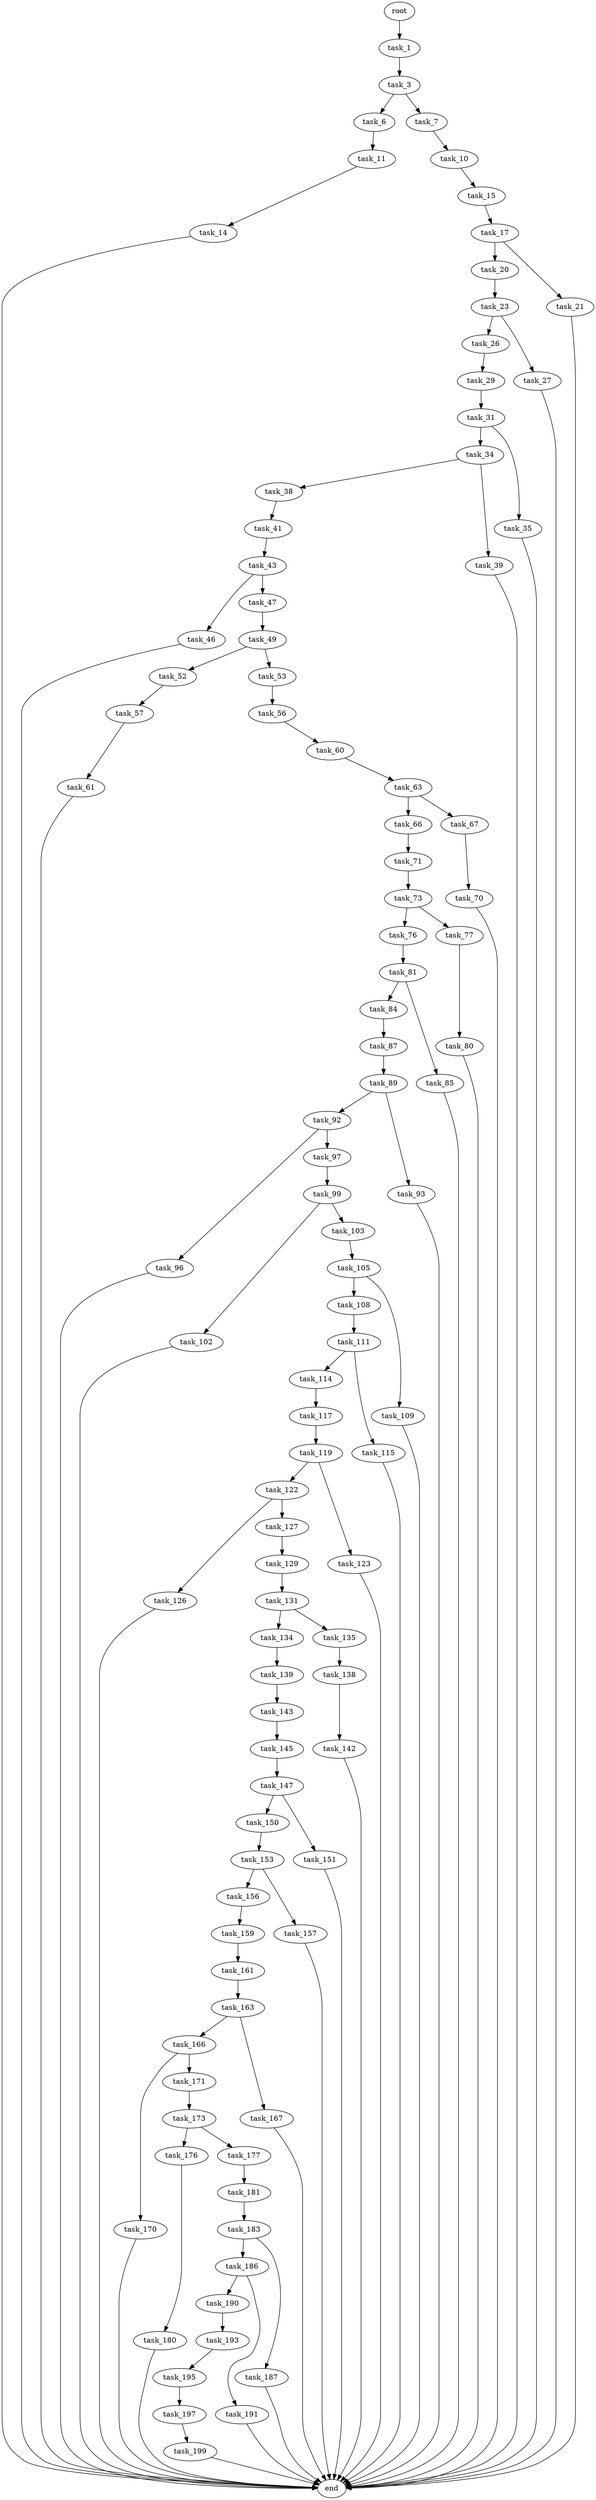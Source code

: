 digraph G {
  root [size="0.000000"];
  task_1 [size="68719476736.000000"];
  task_3 [size="184889062122.000000"];
  task_6 [size="4556836796.000000"];
  task_7 [size="101574448981.000000"];
  task_11 [size="4535214420.000000"];
  task_10 [size="42128706961.000000"];
  task_15 [size="12986952145.000000"];
  task_14 [size="13047272928.000000"];
  end [size="0.000000"];
  task_17 [size="40259498101.000000"];
  task_20 [size="368293445632.000000"];
  task_21 [size="2851147088.000000"];
  task_23 [size="21236862532.000000"];
  task_26 [size="4537294481.000000"];
  task_27 [size="1395790110.000000"];
  task_29 [size="1022622631405.000000"];
  task_31 [size="549755813888.000000"];
  task_34 [size="1073741824000.000000"];
  task_35 [size="843045234308.000000"];
  task_38 [size="2537959365.000000"];
  task_39 [size="368293445632.000000"];
  task_41 [size="549755813888.000000"];
  task_43 [size="4557951516.000000"];
  task_46 [size="134217728000.000000"];
  task_47 [size="782757789696.000000"];
  task_49 [size="549755813888.000000"];
  task_52 [size="16177621985.000000"];
  task_53 [size="1313670990.000000"];
  task_57 [size="31304264468.000000"];
  task_56 [size="12081840319.000000"];
  task_60 [size="134217728000.000000"];
  task_61 [size="134217728000.000000"];
  task_63 [size="164272790136.000000"];
  task_66 [size="12267927093.000000"];
  task_67 [size="8746207625.000000"];
  task_71 [size="5891219408.000000"];
  task_70 [size="226280398798.000000"];
  task_73 [size="1073741824000.000000"];
  task_76 [size="492081130295.000000"];
  task_77 [size="231928233984.000000"];
  task_81 [size="782757789696.000000"];
  task_80 [size="368293445632.000000"];
  task_84 [size="19512463072.000000"];
  task_85 [size="49180800420.000000"];
  task_87 [size="2578491762.000000"];
  task_89 [size="28752739138.000000"];
  task_92 [size="549755813888.000000"];
  task_93 [size="782757789696.000000"];
  task_96 [size="134217728000.000000"];
  task_97 [size="28991029248.000000"];
  task_99 [size="8923584476.000000"];
  task_102 [size="231928233984.000000"];
  task_103 [size="4246974497.000000"];
  task_105 [size="10944485045.000000"];
  task_108 [size="11261200542.000000"];
  task_109 [size="22470719975.000000"];
  task_111 [size="1073741824000.000000"];
  task_114 [size="549755813888.000000"];
  task_115 [size="134217728000.000000"];
  task_117 [size="877215065154.000000"];
  task_119 [size="34447330081.000000"];
  task_122 [size="18150473992.000000"];
  task_123 [size="549755813888.000000"];
  task_126 [size="219414804857.000000"];
  task_127 [size="110199565538.000000"];
  task_129 [size="368293445632.000000"];
  task_131 [size="9622777534.000000"];
  task_134 [size="2919108000.000000"];
  task_135 [size="68719476736.000000"];
  task_139 [size="231928233984.000000"];
  task_138 [size="68719476736.000000"];
  task_142 [size="68719476736.000000"];
  task_143 [size="65884734660.000000"];
  task_145 [size="35039817747.000000"];
  task_147 [size="486316283911.000000"];
  task_150 [size="50065463750.000000"];
  task_151 [size="1073741824000.000000"];
  task_153 [size="28991029248.000000"];
  task_156 [size="395041525188.000000"];
  task_157 [size="263870088768.000000"];
  task_159 [size="158705153820.000000"];
  task_161 [size="470075663795.000000"];
  task_163 [size="2699977079.000000"];
  task_166 [size="68719476736.000000"];
  task_167 [size="3902577370.000000"];
  task_170 [size="112769980509.000000"];
  task_171 [size="481502711317.000000"];
  task_173 [size="34453404875.000000"];
  task_176 [size="468419651466.000000"];
  task_177 [size="54834662757.000000"];
  task_180 [size="10565899180.000000"];
  task_181 [size="28991029248.000000"];
  task_183 [size="997394790830.000000"];
  task_186 [size="18135365410.000000"];
  task_187 [size="633523386964.000000"];
  task_190 [size="68719476736.000000"];
  task_191 [size="24376255467.000000"];
  task_193 [size="549755813888.000000"];
  task_195 [size="32439055578.000000"];
  task_197 [size="368293445632.000000"];
  task_199 [size="8107229082.000000"];

  root -> task_1 [size="1.000000"];
  task_1 -> task_3 [size="134217728.000000"];
  task_3 -> task_6 [size="411041792.000000"];
  task_3 -> task_7 [size="411041792.000000"];
  task_6 -> task_11 [size="75497472.000000"];
  task_7 -> task_10 [size="209715200.000000"];
  task_11 -> task_14 [size="75497472.000000"];
  task_10 -> task_15 [size="679477248.000000"];
  task_15 -> task_17 [size="301989888.000000"];
  task_14 -> end [size="1.000000"];
  task_17 -> task_20 [size="679477248.000000"];
  task_17 -> task_21 [size="679477248.000000"];
  task_20 -> task_23 [size="411041792.000000"];
  task_21 -> end [size="1.000000"];
  task_23 -> task_26 [size="536870912.000000"];
  task_23 -> task_27 [size="536870912.000000"];
  task_26 -> task_29 [size="75497472.000000"];
  task_27 -> end [size="1.000000"];
  task_29 -> task_31 [size="838860800.000000"];
  task_31 -> task_34 [size="536870912.000000"];
  task_31 -> task_35 [size="536870912.000000"];
  task_34 -> task_38 [size="838860800.000000"];
  task_34 -> task_39 [size="838860800.000000"];
  task_35 -> end [size="1.000000"];
  task_38 -> task_41 [size="301989888.000000"];
  task_39 -> end [size="1.000000"];
  task_41 -> task_43 [size="536870912.000000"];
  task_43 -> task_46 [size="75497472.000000"];
  task_43 -> task_47 [size="75497472.000000"];
  task_46 -> end [size="1.000000"];
  task_47 -> task_49 [size="679477248.000000"];
  task_49 -> task_52 [size="536870912.000000"];
  task_49 -> task_53 [size="536870912.000000"];
  task_52 -> task_57 [size="33554432.000000"];
  task_53 -> task_56 [size="75497472.000000"];
  task_57 -> task_61 [size="679477248.000000"];
  task_56 -> task_60 [size="301989888.000000"];
  task_60 -> task_63 [size="209715200.000000"];
  task_61 -> end [size="1.000000"];
  task_63 -> task_66 [size="301989888.000000"];
  task_63 -> task_67 [size="301989888.000000"];
  task_66 -> task_71 [size="411041792.000000"];
  task_67 -> task_70 [size="838860800.000000"];
  task_71 -> task_73 [size="134217728.000000"];
  task_70 -> end [size="1.000000"];
  task_73 -> task_76 [size="838860800.000000"];
  task_73 -> task_77 [size="838860800.000000"];
  task_76 -> task_81 [size="411041792.000000"];
  task_77 -> task_80 [size="301989888.000000"];
  task_81 -> task_84 [size="679477248.000000"];
  task_81 -> task_85 [size="679477248.000000"];
  task_80 -> end [size="1.000000"];
  task_84 -> task_87 [size="33554432.000000"];
  task_85 -> end [size="1.000000"];
  task_87 -> task_89 [size="75497472.000000"];
  task_89 -> task_92 [size="536870912.000000"];
  task_89 -> task_93 [size="536870912.000000"];
  task_92 -> task_96 [size="536870912.000000"];
  task_92 -> task_97 [size="536870912.000000"];
  task_93 -> end [size="1.000000"];
  task_96 -> end [size="1.000000"];
  task_97 -> task_99 [size="75497472.000000"];
  task_99 -> task_102 [size="209715200.000000"];
  task_99 -> task_103 [size="209715200.000000"];
  task_102 -> end [size="1.000000"];
  task_103 -> task_105 [size="209715200.000000"];
  task_105 -> task_108 [size="209715200.000000"];
  task_105 -> task_109 [size="209715200.000000"];
  task_108 -> task_111 [size="209715200.000000"];
  task_109 -> end [size="1.000000"];
  task_111 -> task_114 [size="838860800.000000"];
  task_111 -> task_115 [size="838860800.000000"];
  task_114 -> task_117 [size="536870912.000000"];
  task_115 -> end [size="1.000000"];
  task_117 -> task_119 [size="838860800.000000"];
  task_119 -> task_122 [size="75497472.000000"];
  task_119 -> task_123 [size="75497472.000000"];
  task_122 -> task_126 [size="301989888.000000"];
  task_122 -> task_127 [size="301989888.000000"];
  task_123 -> end [size="1.000000"];
  task_126 -> end [size="1.000000"];
  task_127 -> task_129 [size="301989888.000000"];
  task_129 -> task_131 [size="411041792.000000"];
  task_131 -> task_134 [size="301989888.000000"];
  task_131 -> task_135 [size="301989888.000000"];
  task_134 -> task_139 [size="134217728.000000"];
  task_135 -> task_138 [size="134217728.000000"];
  task_139 -> task_143 [size="301989888.000000"];
  task_138 -> task_142 [size="134217728.000000"];
  task_142 -> end [size="1.000000"];
  task_143 -> task_145 [size="134217728.000000"];
  task_145 -> task_147 [size="75497472.000000"];
  task_147 -> task_150 [size="679477248.000000"];
  task_147 -> task_151 [size="679477248.000000"];
  task_150 -> task_153 [size="838860800.000000"];
  task_151 -> end [size="1.000000"];
  task_153 -> task_156 [size="75497472.000000"];
  task_153 -> task_157 [size="75497472.000000"];
  task_156 -> task_159 [size="301989888.000000"];
  task_157 -> end [size="1.000000"];
  task_159 -> task_161 [size="134217728.000000"];
  task_161 -> task_163 [size="411041792.000000"];
  task_163 -> task_166 [size="301989888.000000"];
  task_163 -> task_167 [size="301989888.000000"];
  task_166 -> task_170 [size="134217728.000000"];
  task_166 -> task_171 [size="134217728.000000"];
  task_167 -> end [size="1.000000"];
  task_170 -> end [size="1.000000"];
  task_171 -> task_173 [size="679477248.000000"];
  task_173 -> task_176 [size="838860800.000000"];
  task_173 -> task_177 [size="838860800.000000"];
  task_176 -> task_180 [size="301989888.000000"];
  task_177 -> task_181 [size="75497472.000000"];
  task_180 -> end [size="1.000000"];
  task_181 -> task_183 [size="75497472.000000"];
  task_183 -> task_186 [size="679477248.000000"];
  task_183 -> task_187 [size="679477248.000000"];
  task_186 -> task_190 [size="679477248.000000"];
  task_186 -> task_191 [size="679477248.000000"];
  task_187 -> end [size="1.000000"];
  task_190 -> task_193 [size="134217728.000000"];
  task_191 -> end [size="1.000000"];
  task_193 -> task_195 [size="536870912.000000"];
  task_195 -> task_197 [size="33554432.000000"];
  task_197 -> task_199 [size="411041792.000000"];
  task_199 -> end [size="1.000000"];
}
